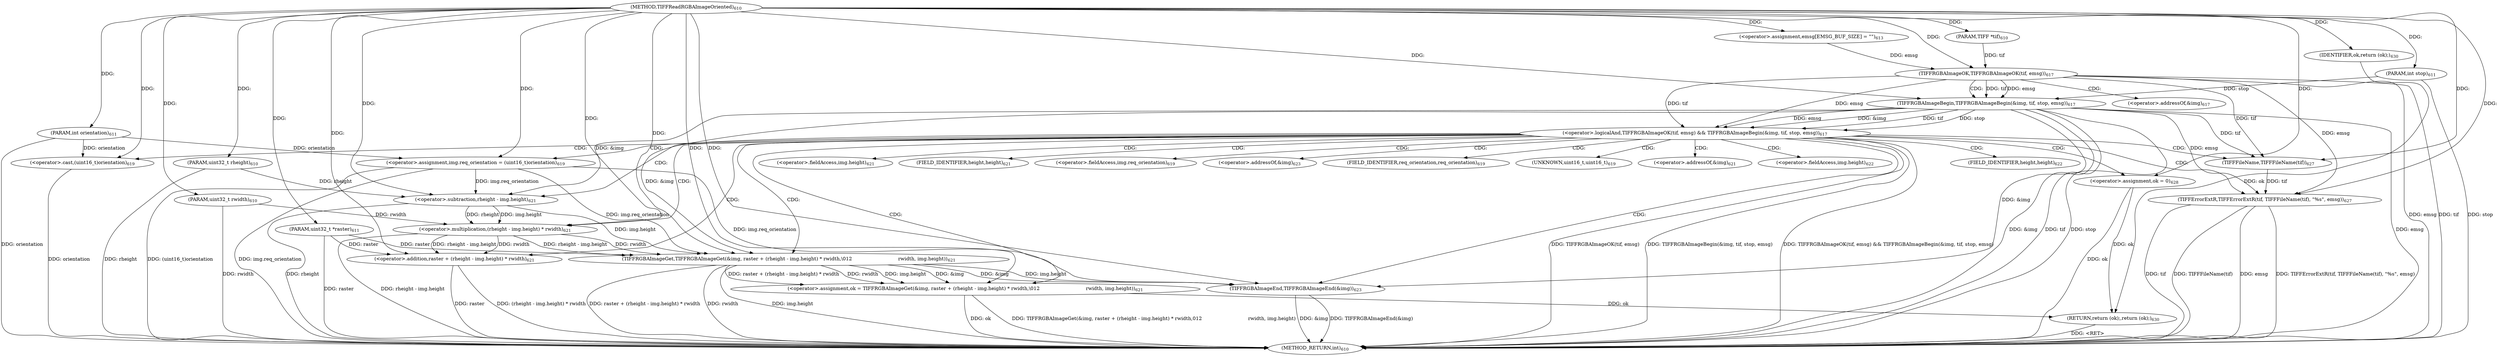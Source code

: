 digraph "TIFFReadRGBAImageOriented" {  
"46853" [label = <(METHOD,TIFFReadRGBAImageOriented)<SUB>610</SUB>> ]
"46920" [label = <(METHOD_RETURN,int)<SUB>610</SUB>> ]
"46854" [label = <(PARAM,TIFF *tif)<SUB>610</SUB>> ]
"46855" [label = <(PARAM,uint32_t rwidth)<SUB>610</SUB>> ]
"46856" [label = <(PARAM,uint32_t rheight)<SUB>610</SUB>> ]
"46857" [label = <(PARAM,uint32_t *raster)<SUB>611</SUB>> ]
"46858" [label = <(PARAM,int orientation)<SUB>611</SUB>> ]
"46859" [label = <(PARAM,int stop)<SUB>611</SUB>> ]
"46862" [label = <(&lt;operator&gt;.assignment,emsg[EMSG_BUF_SIZE] = &quot;&quot;)<SUB>613</SUB>> ]
"46918" [label = <(RETURN,return (ok);,return (ok);)<SUB>630</SUB>> ]
"46868" [label = <(&lt;operator&gt;.logicalAnd,TIFFRGBAImageOK(tif, emsg) &amp;&amp; TIFFRGBAImageBegin(&amp;img, tif, stop, emsg))<SUB>617</SUB>> ]
"46919" [label = <(IDENTIFIER,ok,return (ok);)<SUB>630</SUB>> ]
"46879" [label = <(&lt;operator&gt;.assignment,img.req_orientation = (uint16_t)orientation)<SUB>619</SUB>> ]
"46886" [label = <(&lt;operator&gt;.assignment,ok = TIFFRGBAImageGet(&amp;img, raster + (rheight - img.height) * rwidth,\012                              rwidth, img.height))<SUB>621</SUB>> ]
"46904" [label = <(TIFFRGBAImageEnd,TIFFRGBAImageEnd(&amp;img))<SUB>623</SUB>> ]
"46869" [label = <(TIFFRGBAImageOK,TIFFRGBAImageOK(tif, emsg))<SUB>617</SUB>> ]
"46872" [label = <(TIFFRGBAImageBegin,TIFFRGBAImageBegin(&amp;img, tif, stop, emsg))<SUB>617</SUB>> ]
"46909" [label = <(TIFFErrorExtR,TIFFErrorExtR(tif, TIFFFileName(tif), &quot;%s&quot;, emsg))<SUB>627</SUB>> ]
"46915" [label = <(&lt;operator&gt;.assignment,ok = 0)<SUB>628</SUB>> ]
"46883" [label = <(&lt;operator&gt;.cast,(uint16_t)orientation)<SUB>619</SUB>> ]
"46888" [label = <(TIFFRGBAImageGet,TIFFRGBAImageGet(&amp;img, raster + (rheight - img.height) * rwidth,\012                              rwidth, img.height))<SUB>621</SUB>> ]
"46891" [label = <(&lt;operator&gt;.addition,raster + (rheight - img.height) * rwidth)<SUB>621</SUB>> ]
"46911" [label = <(TIFFFileName,TIFFFileName(tif))<SUB>627</SUB>> ]
"46893" [label = <(&lt;operator&gt;.multiplication,(rheight - img.height) * rwidth)<SUB>621</SUB>> ]
"46894" [label = <(&lt;operator&gt;.subtraction,rheight - img.height)<SUB>621</SUB>> ]
"46873" [label = <(&lt;operator&gt;.addressOf,&amp;img)<SUB>617</SUB>> ]
"46880" [label = <(&lt;operator&gt;.fieldAccess,img.req_orientation)<SUB>619</SUB>> ]
"46905" [label = <(&lt;operator&gt;.addressOf,&amp;img)<SUB>623</SUB>> ]
"46882" [label = <(FIELD_IDENTIFIER,req_orientation,req_orientation)<SUB>619</SUB>> ]
"46884" [label = <(UNKNOWN,uint16_t,uint16_t)<SUB>619</SUB>> ]
"46889" [label = <(&lt;operator&gt;.addressOf,&amp;img)<SUB>621</SUB>> ]
"46901" [label = <(&lt;operator&gt;.fieldAccess,img.height)<SUB>622</SUB>> ]
"46903" [label = <(FIELD_IDENTIFIER,height,height)<SUB>622</SUB>> ]
"46896" [label = <(&lt;operator&gt;.fieldAccess,img.height)<SUB>621</SUB>> ]
"46898" [label = <(FIELD_IDENTIFIER,height,height)<SUB>621</SUB>> ]
  "46918" -> "46920"  [ label = "DDG: &lt;RET&gt;"] 
  "46855" -> "46920"  [ label = "DDG: rwidth"] 
  "46856" -> "46920"  [ label = "DDG: rheight"] 
  "46857" -> "46920"  [ label = "DDG: raster"] 
  "46858" -> "46920"  [ label = "DDG: orientation"] 
  "46859" -> "46920"  [ label = "DDG: stop"] 
  "46869" -> "46920"  [ label = "DDG: tif"] 
  "46869" -> "46920"  [ label = "DDG: emsg"] 
  "46868" -> "46920"  [ label = "DDG: TIFFRGBAImageOK(tif, emsg)"] 
  "46872" -> "46920"  [ label = "DDG: &amp;img"] 
  "46872" -> "46920"  [ label = "DDG: tif"] 
  "46872" -> "46920"  [ label = "DDG: stop"] 
  "46872" -> "46920"  [ label = "DDG: emsg"] 
  "46868" -> "46920"  [ label = "DDG: TIFFRGBAImageBegin(&amp;img, tif, stop, emsg)"] 
  "46868" -> "46920"  [ label = "DDG: TIFFRGBAImageOK(tif, emsg) &amp;&amp; TIFFRGBAImageBegin(&amp;img, tif, stop, emsg)"] 
  "46909" -> "46920"  [ label = "DDG: tif"] 
  "46909" -> "46920"  [ label = "DDG: TIFFFileName(tif)"] 
  "46909" -> "46920"  [ label = "DDG: emsg"] 
  "46909" -> "46920"  [ label = "DDG: TIFFErrorExtR(tif, TIFFFileName(tif), &quot;%s&quot;, emsg)"] 
  "46915" -> "46920"  [ label = "DDG: ok"] 
  "46879" -> "46920"  [ label = "DDG: img.req_orientation"] 
  "46883" -> "46920"  [ label = "DDG: orientation"] 
  "46879" -> "46920"  [ label = "DDG: (uint16_t)orientation"] 
  "46886" -> "46920"  [ label = "DDG: ok"] 
  "46891" -> "46920"  [ label = "DDG: raster"] 
  "46894" -> "46920"  [ label = "DDG: rheight"] 
  "46893" -> "46920"  [ label = "DDG: rheight - img.height"] 
  "46891" -> "46920"  [ label = "DDG: (rheight - img.height) * rwidth"] 
  "46888" -> "46920"  [ label = "DDG: raster + (rheight - img.height) * rwidth"] 
  "46888" -> "46920"  [ label = "DDG: rwidth"] 
  "46888" -> "46920"  [ label = "DDG: img.height"] 
  "46886" -> "46920"  [ label = "DDG: TIFFRGBAImageGet(&amp;img, raster + (rheight - img.height) * rwidth,\012                              rwidth, img.height)"] 
  "46904" -> "46920"  [ label = "DDG: &amp;img"] 
  "46904" -> "46920"  [ label = "DDG: TIFFRGBAImageEnd(&amp;img)"] 
  "46853" -> "46854"  [ label = "DDG: "] 
  "46853" -> "46855"  [ label = "DDG: "] 
  "46853" -> "46856"  [ label = "DDG: "] 
  "46853" -> "46857"  [ label = "DDG: "] 
  "46853" -> "46858"  [ label = "DDG: "] 
  "46853" -> "46859"  [ label = "DDG: "] 
  "46853" -> "46862"  [ label = "DDG: "] 
  "46919" -> "46918"  [ label = "DDG: ok"] 
  "46915" -> "46918"  [ label = "DDG: ok"] 
  "46886" -> "46918"  [ label = "DDG: ok"] 
  "46853" -> "46919"  [ label = "DDG: "] 
  "46869" -> "46868"  [ label = "DDG: tif"] 
  "46869" -> "46868"  [ label = "DDG: emsg"] 
  "46872" -> "46868"  [ label = "DDG: &amp;img"] 
  "46872" -> "46868"  [ label = "DDG: tif"] 
  "46872" -> "46868"  [ label = "DDG: stop"] 
  "46872" -> "46868"  [ label = "DDG: emsg"] 
  "46858" -> "46879"  [ label = "DDG: orientation"] 
  "46853" -> "46879"  [ label = "DDG: "] 
  "46888" -> "46886"  [ label = "DDG: &amp;img"] 
  "46888" -> "46886"  [ label = "DDG: raster + (rheight - img.height) * rwidth"] 
  "46888" -> "46886"  [ label = "DDG: rwidth"] 
  "46888" -> "46886"  [ label = "DDG: img.height"] 
  "46854" -> "46869"  [ label = "DDG: tif"] 
  "46853" -> "46869"  [ label = "DDG: "] 
  "46862" -> "46869"  [ label = "DDG: emsg"] 
  "46853" -> "46872"  [ label = "DDG: "] 
  "46869" -> "46872"  [ label = "DDG: tif"] 
  "46859" -> "46872"  [ label = "DDG: stop"] 
  "46869" -> "46872"  [ label = "DDG: emsg"] 
  "46853" -> "46886"  [ label = "DDG: "] 
  "46888" -> "46904"  [ label = "DDG: &amp;img"] 
  "46879" -> "46904"  [ label = "DDG: img.req_orientation"] 
  "46888" -> "46904"  [ label = "DDG: img.height"] 
  "46853" -> "46904"  [ label = "DDG: "] 
  "46872" -> "46904"  [ label = "DDG: &amp;img"] 
  "46853" -> "46915"  [ label = "DDG: "] 
  "46858" -> "46883"  [ label = "DDG: orientation"] 
  "46853" -> "46883"  [ label = "DDG: "] 
  "46872" -> "46888"  [ label = "DDG: &amp;img"] 
  "46879" -> "46888"  [ label = "DDG: img.req_orientation"] 
  "46853" -> "46888"  [ label = "DDG: "] 
  "46857" -> "46888"  [ label = "DDG: raster"] 
  "46893" -> "46888"  [ label = "DDG: rheight - img.height"] 
  "46893" -> "46888"  [ label = "DDG: rwidth"] 
  "46894" -> "46888"  [ label = "DDG: img.height"] 
  "46911" -> "46909"  [ label = "DDG: tif"] 
  "46853" -> "46909"  [ label = "DDG: "] 
  "46869" -> "46909"  [ label = "DDG: emsg"] 
  "46872" -> "46909"  [ label = "DDG: emsg"] 
  "46857" -> "46891"  [ label = "DDG: raster"] 
  "46853" -> "46891"  [ label = "DDG: "] 
  "46893" -> "46891"  [ label = "DDG: rheight - img.height"] 
  "46893" -> "46891"  [ label = "DDG: rwidth"] 
  "46869" -> "46911"  [ label = "DDG: tif"] 
  "46872" -> "46911"  [ label = "DDG: tif"] 
  "46853" -> "46911"  [ label = "DDG: "] 
  "46894" -> "46893"  [ label = "DDG: rheight"] 
  "46894" -> "46893"  [ label = "DDG: img.height"] 
  "46855" -> "46893"  [ label = "DDG: rwidth"] 
  "46853" -> "46893"  [ label = "DDG: "] 
  "46856" -> "46894"  [ label = "DDG: rheight"] 
  "46853" -> "46894"  [ label = "DDG: "] 
  "46872" -> "46894"  [ label = "DDG: &amp;img"] 
  "46879" -> "46894"  [ label = "DDG: img.req_orientation"] 
  "46868" -> "46909"  [ label = "CDG: "] 
  "46868" -> "46879"  [ label = "CDG: "] 
  "46868" -> "46888"  [ label = "CDG: "] 
  "46868" -> "46896"  [ label = "CDG: "] 
  "46868" -> "46883"  [ label = "CDG: "] 
  "46868" -> "46905"  [ label = "CDG: "] 
  "46868" -> "46894"  [ label = "CDG: "] 
  "46868" -> "46904"  [ label = "CDG: "] 
  "46868" -> "46898"  [ label = "CDG: "] 
  "46868" -> "46891"  [ label = "CDG: "] 
  "46868" -> "46893"  [ label = "CDG: "] 
  "46868" -> "46911"  [ label = "CDG: "] 
  "46868" -> "46880"  [ label = "CDG: "] 
  "46868" -> "46889"  [ label = "CDG: "] 
  "46868" -> "46915"  [ label = "CDG: "] 
  "46868" -> "46884"  [ label = "CDG: "] 
  "46868" -> "46886"  [ label = "CDG: "] 
  "46868" -> "46901"  [ label = "CDG: "] 
  "46868" -> "46882"  [ label = "CDG: "] 
  "46868" -> "46903"  [ label = "CDG: "] 
  "46869" -> "46873"  [ label = "CDG: "] 
  "46869" -> "46872"  [ label = "CDG: "] 
}
